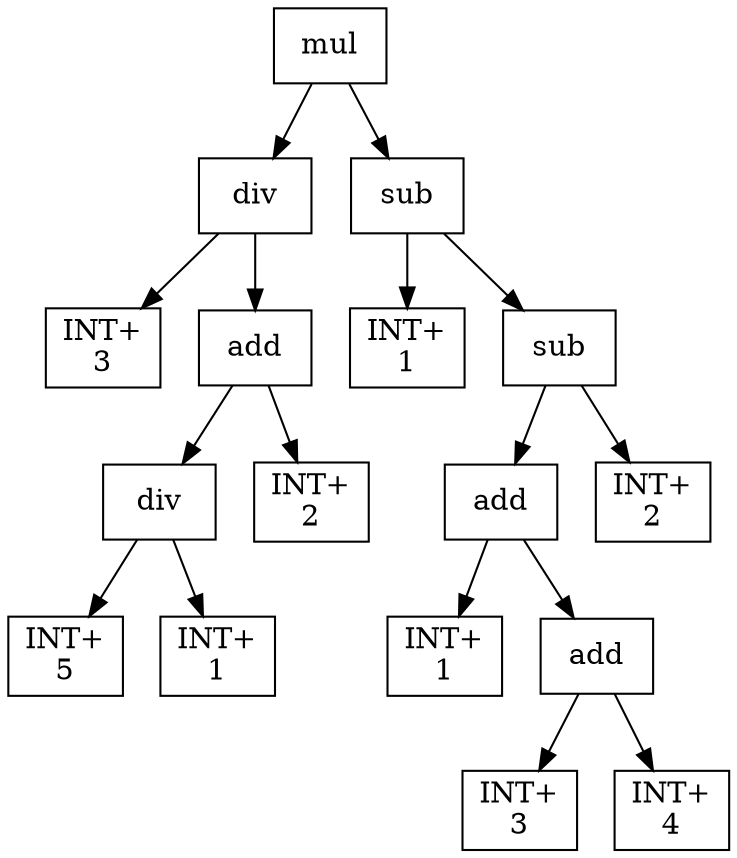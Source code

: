 digraph expr {
  node [shape=box];
  n1 [label="mul"];
  n2 [label="div"];
  n3 [label="INT+\n3"];
  n4 [label="add"];
  n5 [label="div"];
  n6 [label="INT+\n5"];
  n7 [label="INT+\n1"];
  n5 -> n6;
  n5 -> n7;
  n8 [label="INT+\n2"];
  n4 -> n5;
  n4 -> n8;
  n2 -> n3;
  n2 -> n4;
  n9 [label="sub"];
  n10 [label="INT+\n1"];
  n11 [label="sub"];
  n12 [label="add"];
  n13 [label="INT+\n1"];
  n14 [label="add"];
  n15 [label="INT+\n3"];
  n16 [label="INT+\n4"];
  n14 -> n15;
  n14 -> n16;
  n12 -> n13;
  n12 -> n14;
  n17 [label="INT+\n2"];
  n11 -> n12;
  n11 -> n17;
  n9 -> n10;
  n9 -> n11;
  n1 -> n2;
  n1 -> n9;
}